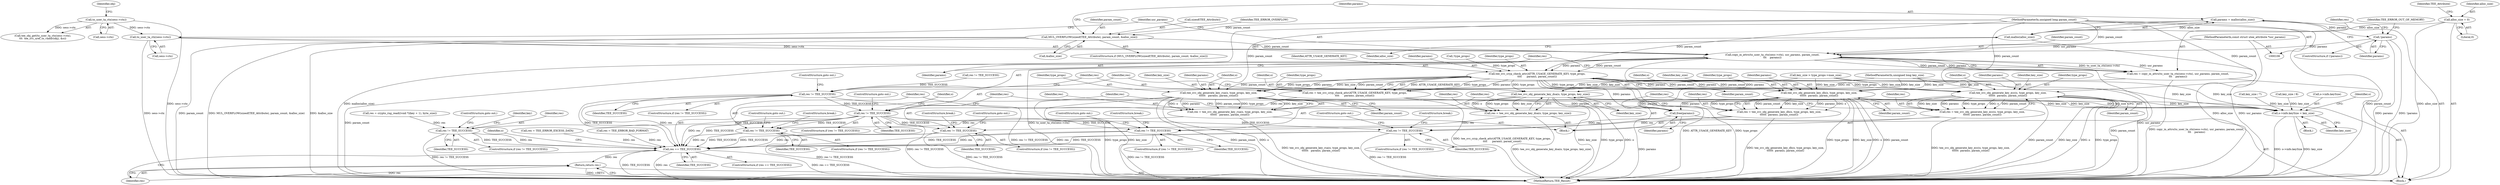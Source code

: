 digraph "0_optee_os_a637243270fc1faae16de059091795c32d86e65e_0@API" {
"1000237" [label="(Call,copy_in_attrs(to_user_ta_ctx(sess->ctx), usr_params, param_count,\n\t\t\t    params))"];
"1000238" [label="(Call,to_user_ta_ctx(sess->ctx))"];
"1000136" [label="(Call,to_user_ta_ctx(sess->ctx))"];
"1000109" [label="(MethodParameterIn,const struct utee_attribute *usr_params)"];
"1000218" [label="(Call,MUL_OVERFLOW(sizeof(TEE_Attribute), param_count, &alloc_size))"];
"1000110" [label="(MethodParameterIn,unsigned long param_count)"];
"1000231" [label="(Call,!params)"];
"1000226" [label="(Call,params = malloc(alloc_size))"];
"1000228" [label="(Call,malloc(alloc_size))"];
"1000214" [label="(Call,alloc_size = 0)"];
"1000235" [label="(Call,res = copy_in_attrs(to_user_ta_ctx(sess->ctx), usr_params, param_count,\n\t\t\t    params))"];
"1000246" [label="(Call,res != TEE_SUCCESS)"];
"1000258" [label="(Call,res != TEE_SUCCESS)"];
"1000338" [label="(Call,res != TEE_SUCCESS)"];
"1000426" [label="(Call,res == TEE_SUCCESS)"];
"1000444" [label="(Return,return res;)"];
"1000369" [label="(Call,res != TEE_SUCCESS)"];
"1000382" [label="(Call,res != TEE_SUCCESS)"];
"1000397" [label="(Call,res != TEE_SUCCESS)"];
"1000413" [label="(Call,res != TEE_SUCCESS)"];
"1000252" [label="(Call,tee_svc_cryp_check_attr(ATTR_USAGE_GENERATE_KEY, type_props,\n\t\t\t\t      params, param_count))"];
"1000250" [label="(Call,res = tee_svc_cryp_check_attr(ATTR_USAGE_GENERATE_KEY, type_props,\n\t\t\t\t      params, param_count))"];
"1000362" [label="(Call,tee_svc_obj_generate_key_rsa(o, type_props, key_size,\n\t\t\t\t\t\t   params, param_count))"];
"1000360" [label="(Call,res = tee_svc_obj_generate_key_rsa(o, type_props, key_size,\n\t\t\t\t\t\t   params, param_count))"];
"1000423" [label="(Call,free(params))"];
"1000430" [label="(Call,o->info.keySize = key_size)"];
"1000377" [label="(Call,tee_svc_obj_generate_key_dsa(o, type_props, key_size))"];
"1000375" [label="(Call,res = tee_svc_obj_generate_key_dsa(o, type_props, key_size))"];
"1000390" [label="(Call,tee_svc_obj_generate_key_dh(o, type_props, key_size,\n\t\t\t\t\t\t  params, param_count))"];
"1000388" [label="(Call,res = tee_svc_obj_generate_key_dh(o, type_props, key_size,\n\t\t\t\t\t\t  params, param_count))"];
"1000406" [label="(Call,tee_svc_obj_generate_key_ecc(o, type_props, key_size,\n\t\t\t\t\t\t  params, param_count))"];
"1000404" [label="(Call,res = tee_svc_obj_generate_key_ecc(o, type_props, key_size,\n\t\t\t\t\t\t  params, param_count))"];
"1000219" [label="(Call,sizeof(TEE_Attribute))"];
"1000221" [label="(Identifier,param_count)"];
"1000248" [label="(Identifier,TEE_SUCCESS)"];
"1000382" [label="(Call,res != TEE_SUCCESS)"];
"1000242" [label="(Identifier,usr_params)"];
"1000218" [label="(Call,MUL_OVERFLOW(sizeof(TEE_Attribute), param_count, &alloc_size))"];
"1000246" [label="(Call,res != TEE_SUCCESS)"];
"1000214" [label="(Call,alloc_size = 0)"];
"1000377" [label="(Call,tee_svc_obj_generate_key_dsa(o, type_props, key_size))"];
"1000383" [label="(Identifier,res)"];
"1000397" [label="(Call,res != TEE_SUCCESS)"];
"1000217" [label="(ControlStructure,if (MUL_OVERFLOW(sizeof(TEE_Attribute), param_count, &alloc_size)))"];
"1000380" [label="(Identifier,key_size)"];
"1000424" [label="(Identifier,params)"];
"1000408" [label="(Identifier,type_props)"];
"1000379" [label="(Identifier,type_props)"];
"1000135" [label="(Call,tee_obj_get(to_user_ta_ctx(sess->ctx),\n\t\t\t  tee_svc_uref_to_vaddr(obj), &o))"];
"1000428" [label="(Identifier,TEE_SUCCESS)"];
"1000238" [label="(Call,to_user_ta_ctx(sess->ctx))"];
"1000407" [label="(Identifier,o)"];
"1000398" [label="(Identifier,res)"];
"1000429" [label="(Block,)"];
"1000252" [label="(Call,tee_svc_cryp_check_attr(ATTR_USAGE_GENERATE_KEY, type_props,\n\t\t\t\t      params, param_count))"];
"1000364" [label="(Identifier,type_props)"];
"1000141" [label="(Identifier,obj)"];
"1000415" [label="(Identifier,TEE_SUCCESS)"];
"1000410" [label="(Identifier,params)"];
"1000260" [label="(Identifier,TEE_SUCCESS)"];
"1000234" [label="(Identifier,TEE_ERROR_OUT_OF_MEMORY)"];
"1000362" [label="(Call,tee_svc_obj_generate_key_rsa(o, type_props, key_size,\n\t\t\t\t\t\t   params, param_count))"];
"1000370" [label="(Identifier,res)"];
"1000414" [label="(Identifier,res)"];
"1000226" [label="(Call,params = malloc(alloc_size))"];
"1000268" [label="(Block,)"];
"1000400" [label="(ControlStructure,goto out;)"];
"1000395" [label="(Identifier,param_count)"];
"1000337" [label="(ControlStructure,if (res != TEE_SUCCESS))"];
"1000251" [label="(Identifier,res)"];
"1000259" [label="(Identifier,res)"];
"1000446" [label="(MethodReturn,TEE_Result)"];
"1000244" [label="(Identifier,params)"];
"1000111" [label="(Block,)"];
"1000220" [label="(Identifier,TEE_Attribute)"];
"1000249" [label="(ControlStructure,goto out;)"];
"1000401" [label="(ControlStructure,break;)"];
"1000412" [label="(ControlStructure,if (res != TEE_SUCCESS))"];
"1000237" [label="(Call,copy_in_attrs(to_user_ta_ctx(sess->ctx), usr_params, param_count,\n\t\t\t    params))"];
"1000261" [label="(ControlStructure,goto out;)"];
"1000394" [label="(Identifier,params)"];
"1000406" [label="(Call,tee_svc_obj_generate_key_ecc(o, type_props, key_size,\n\t\t\t\t\t\t  params, param_count))"];
"1000405" [label="(Identifier,res)"];
"1000183" [label="(Call,!type_props)"];
"1000361" [label="(Identifier,res)"];
"1000433" [label="(Identifier,o)"];
"1000257" [label="(ControlStructure,if (res != TEE_SUCCESS))"];
"1000386" [label="(ControlStructure,break;)"];
"1000256" [label="(Identifier,param_count)"];
"1000245" [label="(ControlStructure,if (res != TEE_SUCCESS))"];
"1000431" [label="(Call,o->info.keySize)"];
"1000136" [label="(Call,to_user_ta_ctx(sess->ctx))"];
"1000425" [label="(ControlStructure,if (res == TEE_SUCCESS))"];
"1000340" [label="(Identifier,TEE_SUCCESS)"];
"1000390" [label="(Call,tee_svc_obj_generate_key_dh(o, type_props, key_size,\n\t\t\t\t\t\t  params, param_count))"];
"1000365" [label="(Identifier,key_size)"];
"1000366" [label="(Identifier,params)"];
"1000411" [label="(Identifier,param_count)"];
"1000384" [label="(Identifier,TEE_SUCCESS)"];
"1000391" [label="(Identifier,o)"];
"1000110" [label="(MethodParameterIn,unsigned long param_count)"];
"1000389" [label="(Identifier,res)"];
"1000206" [label="(Call,key_size > type_props->max_size)"];
"1000239" [label="(Call,sess->ctx)"];
"1000426" [label="(Call,res == TEE_SUCCESS)"];
"1000416" [label="(ControlStructure,goto out;)"];
"1000137" [label="(Call,sess->ctx)"];
"1000258" [label="(Call,res != TEE_SUCCESS)"];
"1000324" [label="(Call,res = TEE_ERROR_EXCESS_DATA)"];
"1000369" [label="(Call,res != TEE_SUCCESS)"];
"1000444" [label="(Return,return res;)"];
"1000228" [label="(Call,malloc(alloc_size))"];
"1000108" [label="(MethodParameterIn,unsigned long key_size)"];
"1000227" [label="(Identifier,params)"];
"1000375" [label="(Call,res = tee_svc_obj_generate_key_dsa(o, type_props, key_size))"];
"1000243" [label="(Identifier,param_count)"];
"1000436" [label="(Identifier,key_size)"];
"1000404" [label="(Call,res = tee_svc_obj_generate_key_ecc(o, type_props, key_size,\n\t\t\t\t\t\t  params, param_count))"];
"1000419" [label="(Call,res = TEE_ERROR_BAD_FORMAT)"];
"1000341" [label="(ControlStructure,goto out;)"];
"1000338" [label="(Call,res != TEE_SUCCESS)"];
"1000231" [label="(Call,!params)"];
"1000236" [label="(Identifier,res)"];
"1000344" [label="(Identifier,key)"];
"1000215" [label="(Identifier,alloc_size)"];
"1000372" [label="(ControlStructure,goto out;)"];
"1000109" [label="(MethodParameterIn,const struct utee_attribute *usr_params)"];
"1000225" [label="(Identifier,TEE_ERROR_OVERFLOW)"];
"1000393" [label="(Identifier,key_size)"];
"1000363" [label="(Identifier,o)"];
"1000145" [label="(Call,res != TEE_SUCCESS)"];
"1000222" [label="(Call,&alloc_size)"];
"1000368" [label="(ControlStructure,if (res != TEE_SUCCESS))"];
"1000235" [label="(Call,res = copy_in_attrs(to_user_ta_ctx(sess->ctx), usr_params, param_count,\n\t\t\t    params))"];
"1000360" [label="(Call,res = tee_svc_obj_generate_key_rsa(o, type_props, key_size,\n\t\t\t\t\t\t   params, param_count))"];
"1000440" [label="(Identifier,o)"];
"1000306" [label="(Call,key_size / 7)"];
"1000413" [label="(Call,res != TEE_SUCCESS)"];
"1000373" [label="(ControlStructure,break;)"];
"1000396" [label="(ControlStructure,if (res != TEE_SUCCESS))"];
"1000381" [label="(ControlStructure,if (res != TEE_SUCCESS))"];
"1000430" [label="(Call,o->info.keySize = key_size)"];
"1000230" [label="(ControlStructure,if (!params))"];
"1000229" [label="(Identifier,alloc_size)"];
"1000385" [label="(ControlStructure,goto out;)"];
"1000232" [label="(Identifier,params)"];
"1000399" [label="(Identifier,TEE_SUCCESS)"];
"1000367" [label="(Identifier,param_count)"];
"1000371" [label="(Identifier,TEE_SUCCESS)"];
"1000254" [label="(Identifier,type_props)"];
"1000216" [label="(Literal,0)"];
"1000253" [label="(Identifier,ATTR_USAGE_GENERATE_KEY)"];
"1000417" [label="(ControlStructure,break;)"];
"1000255" [label="(Identifier,params)"];
"1000376" [label="(Identifier,res)"];
"1000427" [label="(Identifier,res)"];
"1000378" [label="(Identifier,o)"];
"1000423" [label="(Call,free(params))"];
"1000250" [label="(Call,res = tee_svc_cryp_check_attr(ATTR_USAGE_GENERATE_KEY, type_props,\n\t\t\t\t      params, param_count))"];
"1000281" [label="(Call,key_size / 8)"];
"1000247" [label="(Identifier,res)"];
"1000392" [label="(Identifier,type_props)"];
"1000339" [label="(Identifier,res)"];
"1000328" [label="(Call,res = crypto_rng_read((void *)(key + 1), byte_size))"];
"1000265" [label="(Identifier,o)"];
"1000388" [label="(Call,res = tee_svc_obj_generate_key_dh(o, type_props, key_size,\n\t\t\t\t\t\t  params, param_count))"];
"1000445" [label="(Identifier,res)"];
"1000409" [label="(Identifier,key_size)"];
"1000237" -> "1000235"  [label="AST: "];
"1000237" -> "1000244"  [label="CFG: "];
"1000238" -> "1000237"  [label="AST: "];
"1000242" -> "1000237"  [label="AST: "];
"1000243" -> "1000237"  [label="AST: "];
"1000244" -> "1000237"  [label="AST: "];
"1000235" -> "1000237"  [label="CFG: "];
"1000237" -> "1000446"  [label="DDG: to_user_ta_ctx(sess->ctx)"];
"1000237" -> "1000446"  [label="DDG: usr_params"];
"1000237" -> "1000446"  [label="DDG: param_count"];
"1000237" -> "1000235"  [label="DDG: to_user_ta_ctx(sess->ctx)"];
"1000237" -> "1000235"  [label="DDG: usr_params"];
"1000237" -> "1000235"  [label="DDG: param_count"];
"1000237" -> "1000235"  [label="DDG: params"];
"1000238" -> "1000237"  [label="DDG: sess->ctx"];
"1000109" -> "1000237"  [label="DDG: usr_params"];
"1000218" -> "1000237"  [label="DDG: param_count"];
"1000110" -> "1000237"  [label="DDG: param_count"];
"1000231" -> "1000237"  [label="DDG: params"];
"1000237" -> "1000252"  [label="DDG: params"];
"1000237" -> "1000252"  [label="DDG: param_count"];
"1000237" -> "1000423"  [label="DDG: params"];
"1000238" -> "1000239"  [label="CFG: "];
"1000239" -> "1000238"  [label="AST: "];
"1000242" -> "1000238"  [label="CFG: "];
"1000238" -> "1000446"  [label="DDG: sess->ctx"];
"1000136" -> "1000238"  [label="DDG: sess->ctx"];
"1000136" -> "1000135"  [label="AST: "];
"1000136" -> "1000137"  [label="CFG: "];
"1000137" -> "1000136"  [label="AST: "];
"1000141" -> "1000136"  [label="CFG: "];
"1000136" -> "1000446"  [label="DDG: sess->ctx"];
"1000136" -> "1000135"  [label="DDG: sess->ctx"];
"1000109" -> "1000106"  [label="AST: "];
"1000109" -> "1000446"  [label="DDG: usr_params"];
"1000218" -> "1000217"  [label="AST: "];
"1000218" -> "1000222"  [label="CFG: "];
"1000219" -> "1000218"  [label="AST: "];
"1000221" -> "1000218"  [label="AST: "];
"1000222" -> "1000218"  [label="AST: "];
"1000225" -> "1000218"  [label="CFG: "];
"1000227" -> "1000218"  [label="CFG: "];
"1000218" -> "1000446"  [label="DDG: param_count"];
"1000218" -> "1000446"  [label="DDG: MUL_OVERFLOW(sizeof(TEE_Attribute), param_count, &alloc_size)"];
"1000218" -> "1000446"  [label="DDG: &alloc_size"];
"1000110" -> "1000218"  [label="DDG: param_count"];
"1000110" -> "1000106"  [label="AST: "];
"1000110" -> "1000446"  [label="DDG: param_count"];
"1000110" -> "1000252"  [label="DDG: param_count"];
"1000110" -> "1000362"  [label="DDG: param_count"];
"1000110" -> "1000390"  [label="DDG: param_count"];
"1000110" -> "1000406"  [label="DDG: param_count"];
"1000231" -> "1000230"  [label="AST: "];
"1000231" -> "1000232"  [label="CFG: "];
"1000232" -> "1000231"  [label="AST: "];
"1000234" -> "1000231"  [label="CFG: "];
"1000236" -> "1000231"  [label="CFG: "];
"1000231" -> "1000446"  [label="DDG: !params"];
"1000231" -> "1000446"  [label="DDG: params"];
"1000226" -> "1000231"  [label="DDG: params"];
"1000226" -> "1000111"  [label="AST: "];
"1000226" -> "1000228"  [label="CFG: "];
"1000227" -> "1000226"  [label="AST: "];
"1000228" -> "1000226"  [label="AST: "];
"1000232" -> "1000226"  [label="CFG: "];
"1000226" -> "1000446"  [label="DDG: malloc(alloc_size)"];
"1000228" -> "1000226"  [label="DDG: alloc_size"];
"1000228" -> "1000229"  [label="CFG: "];
"1000229" -> "1000228"  [label="AST: "];
"1000228" -> "1000446"  [label="DDG: alloc_size"];
"1000214" -> "1000228"  [label="DDG: alloc_size"];
"1000214" -> "1000111"  [label="AST: "];
"1000214" -> "1000216"  [label="CFG: "];
"1000215" -> "1000214"  [label="AST: "];
"1000216" -> "1000214"  [label="AST: "];
"1000220" -> "1000214"  [label="CFG: "];
"1000214" -> "1000446"  [label="DDG: alloc_size"];
"1000235" -> "1000111"  [label="AST: "];
"1000236" -> "1000235"  [label="AST: "];
"1000247" -> "1000235"  [label="CFG: "];
"1000235" -> "1000446"  [label="DDG: copy_in_attrs(to_user_ta_ctx(sess->ctx), usr_params, param_count,\n\t\t\t    params)"];
"1000235" -> "1000246"  [label="DDG: res"];
"1000246" -> "1000245"  [label="AST: "];
"1000246" -> "1000248"  [label="CFG: "];
"1000247" -> "1000246"  [label="AST: "];
"1000248" -> "1000246"  [label="AST: "];
"1000249" -> "1000246"  [label="CFG: "];
"1000251" -> "1000246"  [label="CFG: "];
"1000246" -> "1000446"  [label="DDG: res != TEE_SUCCESS"];
"1000145" -> "1000246"  [label="DDG: TEE_SUCCESS"];
"1000246" -> "1000258"  [label="DDG: TEE_SUCCESS"];
"1000246" -> "1000426"  [label="DDG: res"];
"1000246" -> "1000426"  [label="DDG: TEE_SUCCESS"];
"1000258" -> "1000257"  [label="AST: "];
"1000258" -> "1000260"  [label="CFG: "];
"1000259" -> "1000258"  [label="AST: "];
"1000260" -> "1000258"  [label="AST: "];
"1000261" -> "1000258"  [label="CFG: "];
"1000265" -> "1000258"  [label="CFG: "];
"1000258" -> "1000446"  [label="DDG: res != TEE_SUCCESS"];
"1000250" -> "1000258"  [label="DDG: res"];
"1000258" -> "1000338"  [label="DDG: TEE_SUCCESS"];
"1000258" -> "1000369"  [label="DDG: TEE_SUCCESS"];
"1000258" -> "1000382"  [label="DDG: TEE_SUCCESS"];
"1000258" -> "1000397"  [label="DDG: TEE_SUCCESS"];
"1000258" -> "1000413"  [label="DDG: TEE_SUCCESS"];
"1000258" -> "1000426"  [label="DDG: res"];
"1000258" -> "1000426"  [label="DDG: TEE_SUCCESS"];
"1000338" -> "1000337"  [label="AST: "];
"1000338" -> "1000340"  [label="CFG: "];
"1000339" -> "1000338"  [label="AST: "];
"1000340" -> "1000338"  [label="AST: "];
"1000341" -> "1000338"  [label="CFG: "];
"1000344" -> "1000338"  [label="CFG: "];
"1000338" -> "1000446"  [label="DDG: res != TEE_SUCCESS"];
"1000328" -> "1000338"  [label="DDG: res"];
"1000338" -> "1000426"  [label="DDG: res"];
"1000338" -> "1000426"  [label="DDG: TEE_SUCCESS"];
"1000426" -> "1000425"  [label="AST: "];
"1000426" -> "1000428"  [label="CFG: "];
"1000427" -> "1000426"  [label="AST: "];
"1000428" -> "1000426"  [label="AST: "];
"1000433" -> "1000426"  [label="CFG: "];
"1000445" -> "1000426"  [label="CFG: "];
"1000426" -> "1000446"  [label="DDG: TEE_SUCCESS"];
"1000426" -> "1000446"  [label="DDG: res"];
"1000426" -> "1000446"  [label="DDG: res == TEE_SUCCESS"];
"1000382" -> "1000426"  [label="DDG: res"];
"1000382" -> "1000426"  [label="DDG: TEE_SUCCESS"];
"1000397" -> "1000426"  [label="DDG: res"];
"1000397" -> "1000426"  [label="DDG: TEE_SUCCESS"];
"1000369" -> "1000426"  [label="DDG: res"];
"1000369" -> "1000426"  [label="DDG: TEE_SUCCESS"];
"1000324" -> "1000426"  [label="DDG: res"];
"1000419" -> "1000426"  [label="DDG: res"];
"1000413" -> "1000426"  [label="DDG: res"];
"1000413" -> "1000426"  [label="DDG: TEE_SUCCESS"];
"1000426" -> "1000444"  [label="DDG: res"];
"1000444" -> "1000111"  [label="AST: "];
"1000444" -> "1000445"  [label="CFG: "];
"1000445" -> "1000444"  [label="AST: "];
"1000446" -> "1000444"  [label="CFG: "];
"1000444" -> "1000446"  [label="DDG: <RET>"];
"1000445" -> "1000444"  [label="DDG: res"];
"1000369" -> "1000368"  [label="AST: "];
"1000369" -> "1000371"  [label="CFG: "];
"1000370" -> "1000369"  [label="AST: "];
"1000371" -> "1000369"  [label="AST: "];
"1000372" -> "1000369"  [label="CFG: "];
"1000373" -> "1000369"  [label="CFG: "];
"1000369" -> "1000446"  [label="DDG: res != TEE_SUCCESS"];
"1000360" -> "1000369"  [label="DDG: res"];
"1000382" -> "1000381"  [label="AST: "];
"1000382" -> "1000384"  [label="CFG: "];
"1000383" -> "1000382"  [label="AST: "];
"1000384" -> "1000382"  [label="AST: "];
"1000385" -> "1000382"  [label="CFG: "];
"1000386" -> "1000382"  [label="CFG: "];
"1000382" -> "1000446"  [label="DDG: res != TEE_SUCCESS"];
"1000375" -> "1000382"  [label="DDG: res"];
"1000397" -> "1000396"  [label="AST: "];
"1000397" -> "1000399"  [label="CFG: "];
"1000398" -> "1000397"  [label="AST: "];
"1000399" -> "1000397"  [label="AST: "];
"1000400" -> "1000397"  [label="CFG: "];
"1000401" -> "1000397"  [label="CFG: "];
"1000397" -> "1000446"  [label="DDG: res != TEE_SUCCESS"];
"1000388" -> "1000397"  [label="DDG: res"];
"1000413" -> "1000412"  [label="AST: "];
"1000413" -> "1000415"  [label="CFG: "];
"1000414" -> "1000413"  [label="AST: "];
"1000415" -> "1000413"  [label="AST: "];
"1000416" -> "1000413"  [label="CFG: "];
"1000417" -> "1000413"  [label="CFG: "];
"1000413" -> "1000446"  [label="DDG: res != TEE_SUCCESS"];
"1000404" -> "1000413"  [label="DDG: res"];
"1000252" -> "1000250"  [label="AST: "];
"1000252" -> "1000256"  [label="CFG: "];
"1000253" -> "1000252"  [label="AST: "];
"1000254" -> "1000252"  [label="AST: "];
"1000255" -> "1000252"  [label="AST: "];
"1000256" -> "1000252"  [label="AST: "];
"1000250" -> "1000252"  [label="CFG: "];
"1000252" -> "1000446"  [label="DDG: ATTR_USAGE_GENERATE_KEY"];
"1000252" -> "1000446"  [label="DDG: type_props"];
"1000252" -> "1000446"  [label="DDG: param_count"];
"1000252" -> "1000250"  [label="DDG: ATTR_USAGE_GENERATE_KEY"];
"1000252" -> "1000250"  [label="DDG: type_props"];
"1000252" -> "1000250"  [label="DDG: params"];
"1000252" -> "1000250"  [label="DDG: param_count"];
"1000183" -> "1000252"  [label="DDG: type_props"];
"1000252" -> "1000362"  [label="DDG: type_props"];
"1000252" -> "1000362"  [label="DDG: params"];
"1000252" -> "1000362"  [label="DDG: param_count"];
"1000252" -> "1000377"  [label="DDG: type_props"];
"1000252" -> "1000390"  [label="DDG: type_props"];
"1000252" -> "1000390"  [label="DDG: params"];
"1000252" -> "1000390"  [label="DDG: param_count"];
"1000252" -> "1000406"  [label="DDG: type_props"];
"1000252" -> "1000406"  [label="DDG: params"];
"1000252" -> "1000406"  [label="DDG: param_count"];
"1000252" -> "1000423"  [label="DDG: params"];
"1000250" -> "1000111"  [label="AST: "];
"1000251" -> "1000250"  [label="AST: "];
"1000259" -> "1000250"  [label="CFG: "];
"1000250" -> "1000446"  [label="DDG: tee_svc_cryp_check_attr(ATTR_USAGE_GENERATE_KEY, type_props,\n\t\t\t\t      params, param_count)"];
"1000362" -> "1000360"  [label="AST: "];
"1000362" -> "1000367"  [label="CFG: "];
"1000363" -> "1000362"  [label="AST: "];
"1000364" -> "1000362"  [label="AST: "];
"1000365" -> "1000362"  [label="AST: "];
"1000366" -> "1000362"  [label="AST: "];
"1000367" -> "1000362"  [label="AST: "];
"1000360" -> "1000362"  [label="CFG: "];
"1000362" -> "1000446"  [label="DDG: key_size"];
"1000362" -> "1000446"  [label="DDG: type_props"];
"1000362" -> "1000446"  [label="DDG: param_count"];
"1000362" -> "1000446"  [label="DDG: o"];
"1000362" -> "1000360"  [label="DDG: o"];
"1000362" -> "1000360"  [label="DDG: params"];
"1000362" -> "1000360"  [label="DDG: param_count"];
"1000362" -> "1000360"  [label="DDG: type_props"];
"1000362" -> "1000360"  [label="DDG: key_size"];
"1000206" -> "1000362"  [label="DDG: key_size"];
"1000108" -> "1000362"  [label="DDG: key_size"];
"1000362" -> "1000423"  [label="DDG: params"];
"1000362" -> "1000430"  [label="DDG: key_size"];
"1000360" -> "1000268"  [label="AST: "];
"1000361" -> "1000360"  [label="AST: "];
"1000370" -> "1000360"  [label="CFG: "];
"1000360" -> "1000446"  [label="DDG: tee_svc_obj_generate_key_rsa(o, type_props, key_size,\n\t\t\t\t\t\t   params, param_count)"];
"1000423" -> "1000111"  [label="AST: "];
"1000423" -> "1000424"  [label="CFG: "];
"1000424" -> "1000423"  [label="AST: "];
"1000427" -> "1000423"  [label="CFG: "];
"1000423" -> "1000446"  [label="DDG: params"];
"1000390" -> "1000423"  [label="DDG: params"];
"1000406" -> "1000423"  [label="DDG: params"];
"1000430" -> "1000429"  [label="AST: "];
"1000430" -> "1000436"  [label="CFG: "];
"1000431" -> "1000430"  [label="AST: "];
"1000436" -> "1000430"  [label="AST: "];
"1000440" -> "1000430"  [label="CFG: "];
"1000430" -> "1000446"  [label="DDG: key_size"];
"1000430" -> "1000446"  [label="DDG: o->info.keySize"];
"1000406" -> "1000430"  [label="DDG: key_size"];
"1000206" -> "1000430"  [label="DDG: key_size"];
"1000281" -> "1000430"  [label="DDG: key_size"];
"1000377" -> "1000430"  [label="DDG: key_size"];
"1000390" -> "1000430"  [label="DDG: key_size"];
"1000108" -> "1000430"  [label="DDG: key_size"];
"1000306" -> "1000430"  [label="DDG: key_size"];
"1000377" -> "1000375"  [label="AST: "];
"1000377" -> "1000380"  [label="CFG: "];
"1000378" -> "1000377"  [label="AST: "];
"1000379" -> "1000377"  [label="AST: "];
"1000380" -> "1000377"  [label="AST: "];
"1000375" -> "1000377"  [label="CFG: "];
"1000377" -> "1000446"  [label="DDG: key_size"];
"1000377" -> "1000446"  [label="DDG: type_props"];
"1000377" -> "1000446"  [label="DDG: o"];
"1000377" -> "1000375"  [label="DDG: o"];
"1000377" -> "1000375"  [label="DDG: type_props"];
"1000377" -> "1000375"  [label="DDG: key_size"];
"1000206" -> "1000377"  [label="DDG: key_size"];
"1000108" -> "1000377"  [label="DDG: key_size"];
"1000375" -> "1000268"  [label="AST: "];
"1000376" -> "1000375"  [label="AST: "];
"1000383" -> "1000375"  [label="CFG: "];
"1000375" -> "1000446"  [label="DDG: tee_svc_obj_generate_key_dsa(o, type_props, key_size)"];
"1000390" -> "1000388"  [label="AST: "];
"1000390" -> "1000395"  [label="CFG: "];
"1000391" -> "1000390"  [label="AST: "];
"1000392" -> "1000390"  [label="AST: "];
"1000393" -> "1000390"  [label="AST: "];
"1000394" -> "1000390"  [label="AST: "];
"1000395" -> "1000390"  [label="AST: "];
"1000388" -> "1000390"  [label="CFG: "];
"1000390" -> "1000446"  [label="DDG: type_props"];
"1000390" -> "1000446"  [label="DDG: key_size"];
"1000390" -> "1000446"  [label="DDG: o"];
"1000390" -> "1000446"  [label="DDG: param_count"];
"1000390" -> "1000388"  [label="DDG: param_count"];
"1000390" -> "1000388"  [label="DDG: key_size"];
"1000390" -> "1000388"  [label="DDG: params"];
"1000390" -> "1000388"  [label="DDG: o"];
"1000390" -> "1000388"  [label="DDG: type_props"];
"1000206" -> "1000390"  [label="DDG: key_size"];
"1000108" -> "1000390"  [label="DDG: key_size"];
"1000388" -> "1000268"  [label="AST: "];
"1000389" -> "1000388"  [label="AST: "];
"1000398" -> "1000388"  [label="CFG: "];
"1000388" -> "1000446"  [label="DDG: tee_svc_obj_generate_key_dh(o, type_props, key_size,\n\t\t\t\t\t\t  params, param_count)"];
"1000406" -> "1000404"  [label="AST: "];
"1000406" -> "1000411"  [label="CFG: "];
"1000407" -> "1000406"  [label="AST: "];
"1000408" -> "1000406"  [label="AST: "];
"1000409" -> "1000406"  [label="AST: "];
"1000410" -> "1000406"  [label="AST: "];
"1000411" -> "1000406"  [label="AST: "];
"1000404" -> "1000406"  [label="CFG: "];
"1000406" -> "1000446"  [label="DDG: param_count"];
"1000406" -> "1000446"  [label="DDG: key_size"];
"1000406" -> "1000446"  [label="DDG: o"];
"1000406" -> "1000446"  [label="DDG: type_props"];
"1000406" -> "1000404"  [label="DDG: key_size"];
"1000406" -> "1000404"  [label="DDG: params"];
"1000406" -> "1000404"  [label="DDG: type_props"];
"1000406" -> "1000404"  [label="DDG: o"];
"1000406" -> "1000404"  [label="DDG: param_count"];
"1000206" -> "1000406"  [label="DDG: key_size"];
"1000108" -> "1000406"  [label="DDG: key_size"];
"1000404" -> "1000268"  [label="AST: "];
"1000405" -> "1000404"  [label="AST: "];
"1000414" -> "1000404"  [label="CFG: "];
"1000404" -> "1000446"  [label="DDG: tee_svc_obj_generate_key_ecc(o, type_props, key_size,\n\t\t\t\t\t\t  params, param_count)"];
}
